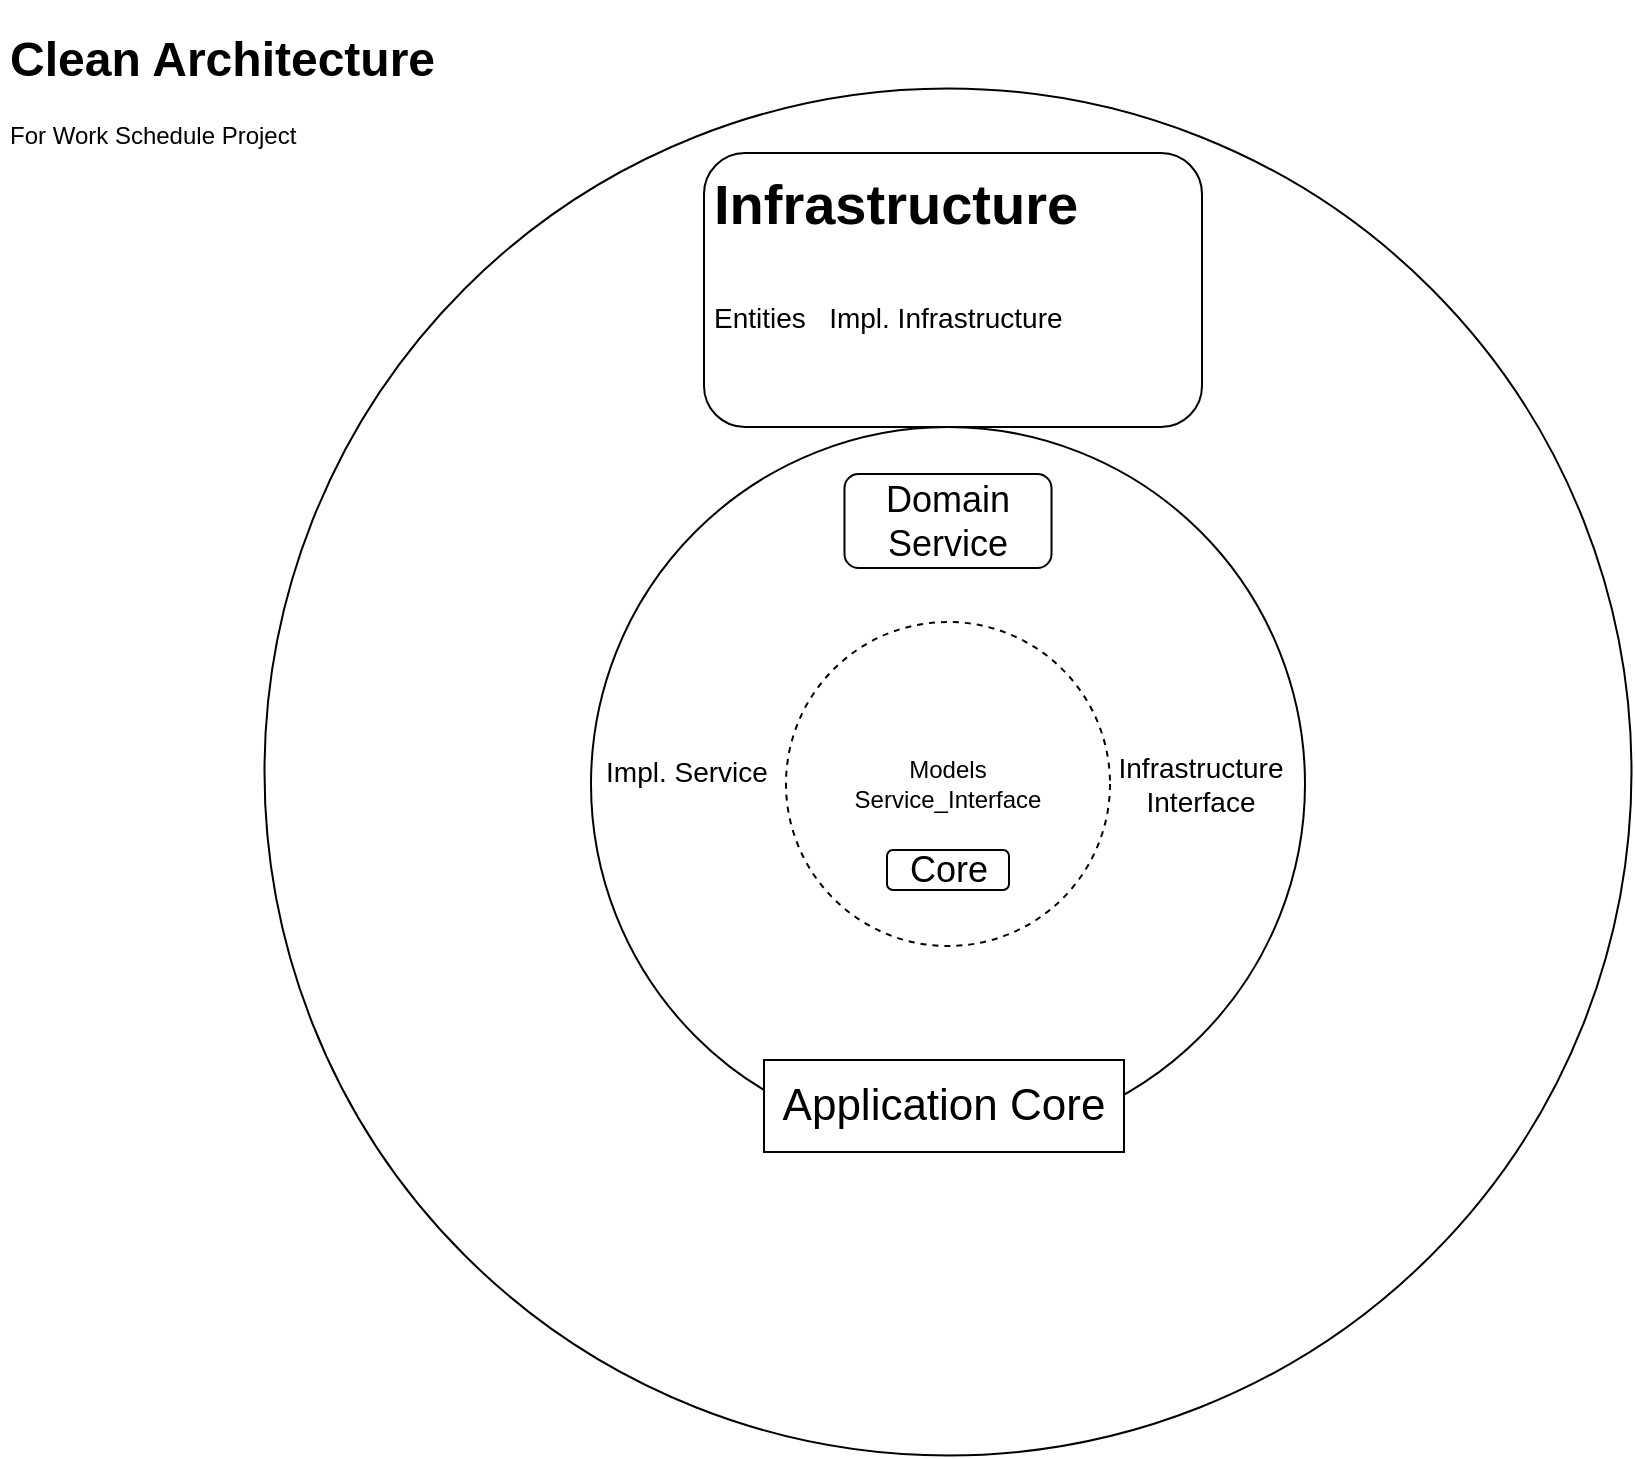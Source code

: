 <mxfile version="14.7.4" type="embed"><diagram id="gz_SMofUfC3ktrrgK0aM" name="Page-1"><mxGraphModel dx="1125" dy="760" grid="0" gridSize="10" guides="1" tooltips="1" connect="1" arrows="1" fold="1" page="0" pageScale="1" pageWidth="850" pageHeight="1100" math="0" shadow="0"><root><mxCell id="0"/><mxCell id="1" parent="0"/><mxCell id="13" value="" style="ellipse;whiteSpace=wrap;html=1;aspect=fixed;rounded=1;fontSize=14;strokeColor=#000000;fillColor=#ffffff;" vertex="1" parent="1"><mxGeometry x="20.25" y="44.25" width="683.5" height="683.5" as="geometry"/></mxCell><mxCell id="6" value="" style="ellipse;whiteSpace=wrap;html=1;aspect=fixed;" vertex="1" parent="1"><mxGeometry x="183.5" y="213.5" width="357" height="357" as="geometry"/></mxCell><mxCell id="3" value="&lt;h1&gt;Clean Architecture&lt;/h1&gt;&lt;p&gt;For Work Schedule Project&lt;/p&gt;" style="text;html=1;strokeColor=none;fillColor=none;spacing=5;spacingTop=-20;whiteSpace=wrap;overflow=hidden;rounded=0;" vertex="1" parent="1"><mxGeometry x="-112" y="10" width="339" height="95" as="geometry"/></mxCell><mxCell id="4" value="Models&lt;br&gt;Service_Interface" style="ellipse;whiteSpace=wrap;html=1;aspect=fixed;dashed=1;" vertex="1" parent="1"><mxGeometry x="281" y="311" width="162" height="162" as="geometry"/></mxCell><mxCell id="7" value="Application Core" style="text;html=1;align=center;verticalAlign=middle;whiteSpace=wrap;rounded=0;fontSize=22;strokeColor=#000000;fillColor=#ffffff;" vertex="1" parent="1"><mxGeometry x="270" y="530" width="180" height="46" as="geometry"/></mxCell><mxCell id="8" value="Core" style="text;html=1;fillColor=none;align=center;verticalAlign=middle;whiteSpace=wrap;rounded=1;fontSize=18;strokeColor=#000000;" vertex="1" parent="1"><mxGeometry x="331.5" y="425" width="61" height="20" as="geometry"/></mxCell><mxCell id="9" value="Domain Service" style="text;html=1;fillColor=none;align=center;verticalAlign=middle;whiteSpace=wrap;rounded=1;fontSize=18;strokeColor=#000000;" vertex="1" parent="1"><mxGeometry x="310.25" y="237" width="103.5" height="47" as="geometry"/></mxCell><mxCell id="10" value="Impl. Service" style="text;html=1;strokeColor=none;fillColor=none;align=center;verticalAlign=middle;whiteSpace=wrap;rounded=0;fontSize=14;" vertex="1" parent="1"><mxGeometry x="177" y="376" width="109" height="20" as="geometry"/></mxCell><mxCell id="11" value="Infrastructure Interface&lt;br&gt;" style="text;html=1;strokeColor=none;fillColor=none;align=center;verticalAlign=middle;whiteSpace=wrap;rounded=0;fontSize=14;" vertex="1" parent="1"><mxGeometry x="443" y="382" width="91" height="20" as="geometry"/></mxCell><mxCell id="12" style="edgeStyle=orthogonalEdgeStyle;rounded=0;orthogonalLoop=1;jettySize=auto;html=1;exitX=0.5;exitY=1;exitDx=0;exitDy=0;fontSize=14;" edge="1" parent="1" source="11" target="11"><mxGeometry relative="1" as="geometry"/></mxCell><mxCell id="16" value="&lt;h1&gt;&lt;span&gt;Infrastructure&lt;/span&gt;&lt;/h1&gt;&lt;h1&gt;&lt;span style=&quot;font-size: 14px ; font-weight: 400&quot;&gt;Entities&amp;nbsp; &amp;nbsp;Impl. Infrastructure&amp;nbsp;&lt;/span&gt;&lt;/h1&gt;" style="text;html=1;fillColor=none;spacing=5;spacingTop=-20;whiteSpace=wrap;overflow=hidden;rounded=1;fontSize=14;strokeColor=#000000;" vertex="1" parent="1"><mxGeometry x="240" y="76.5" width="249" height="137" as="geometry"/></mxCell></root></mxGraphModel></diagram></mxfile>
